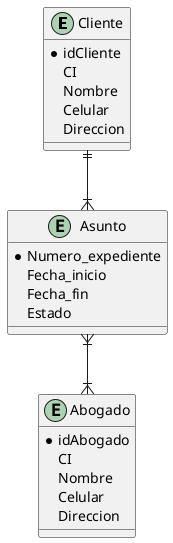@startuml Asuntos
entity "Cliente" as eCliente {
  * idCliente
  CI
  Nombre
  Celular
  Direccion
}

entity "Asunto" as eAsunto{
  *Numero_expediente
  Fecha_inicio
  Fecha_fin
  Estado
}

entity "Abogado" as eAbogado {
  * idAbogado
  CI
  Nombre
  Celular
  Direccion
}

eAsunto }|--|{ eAbogado
eCliente ||--|{ eAsunto

@enduml

